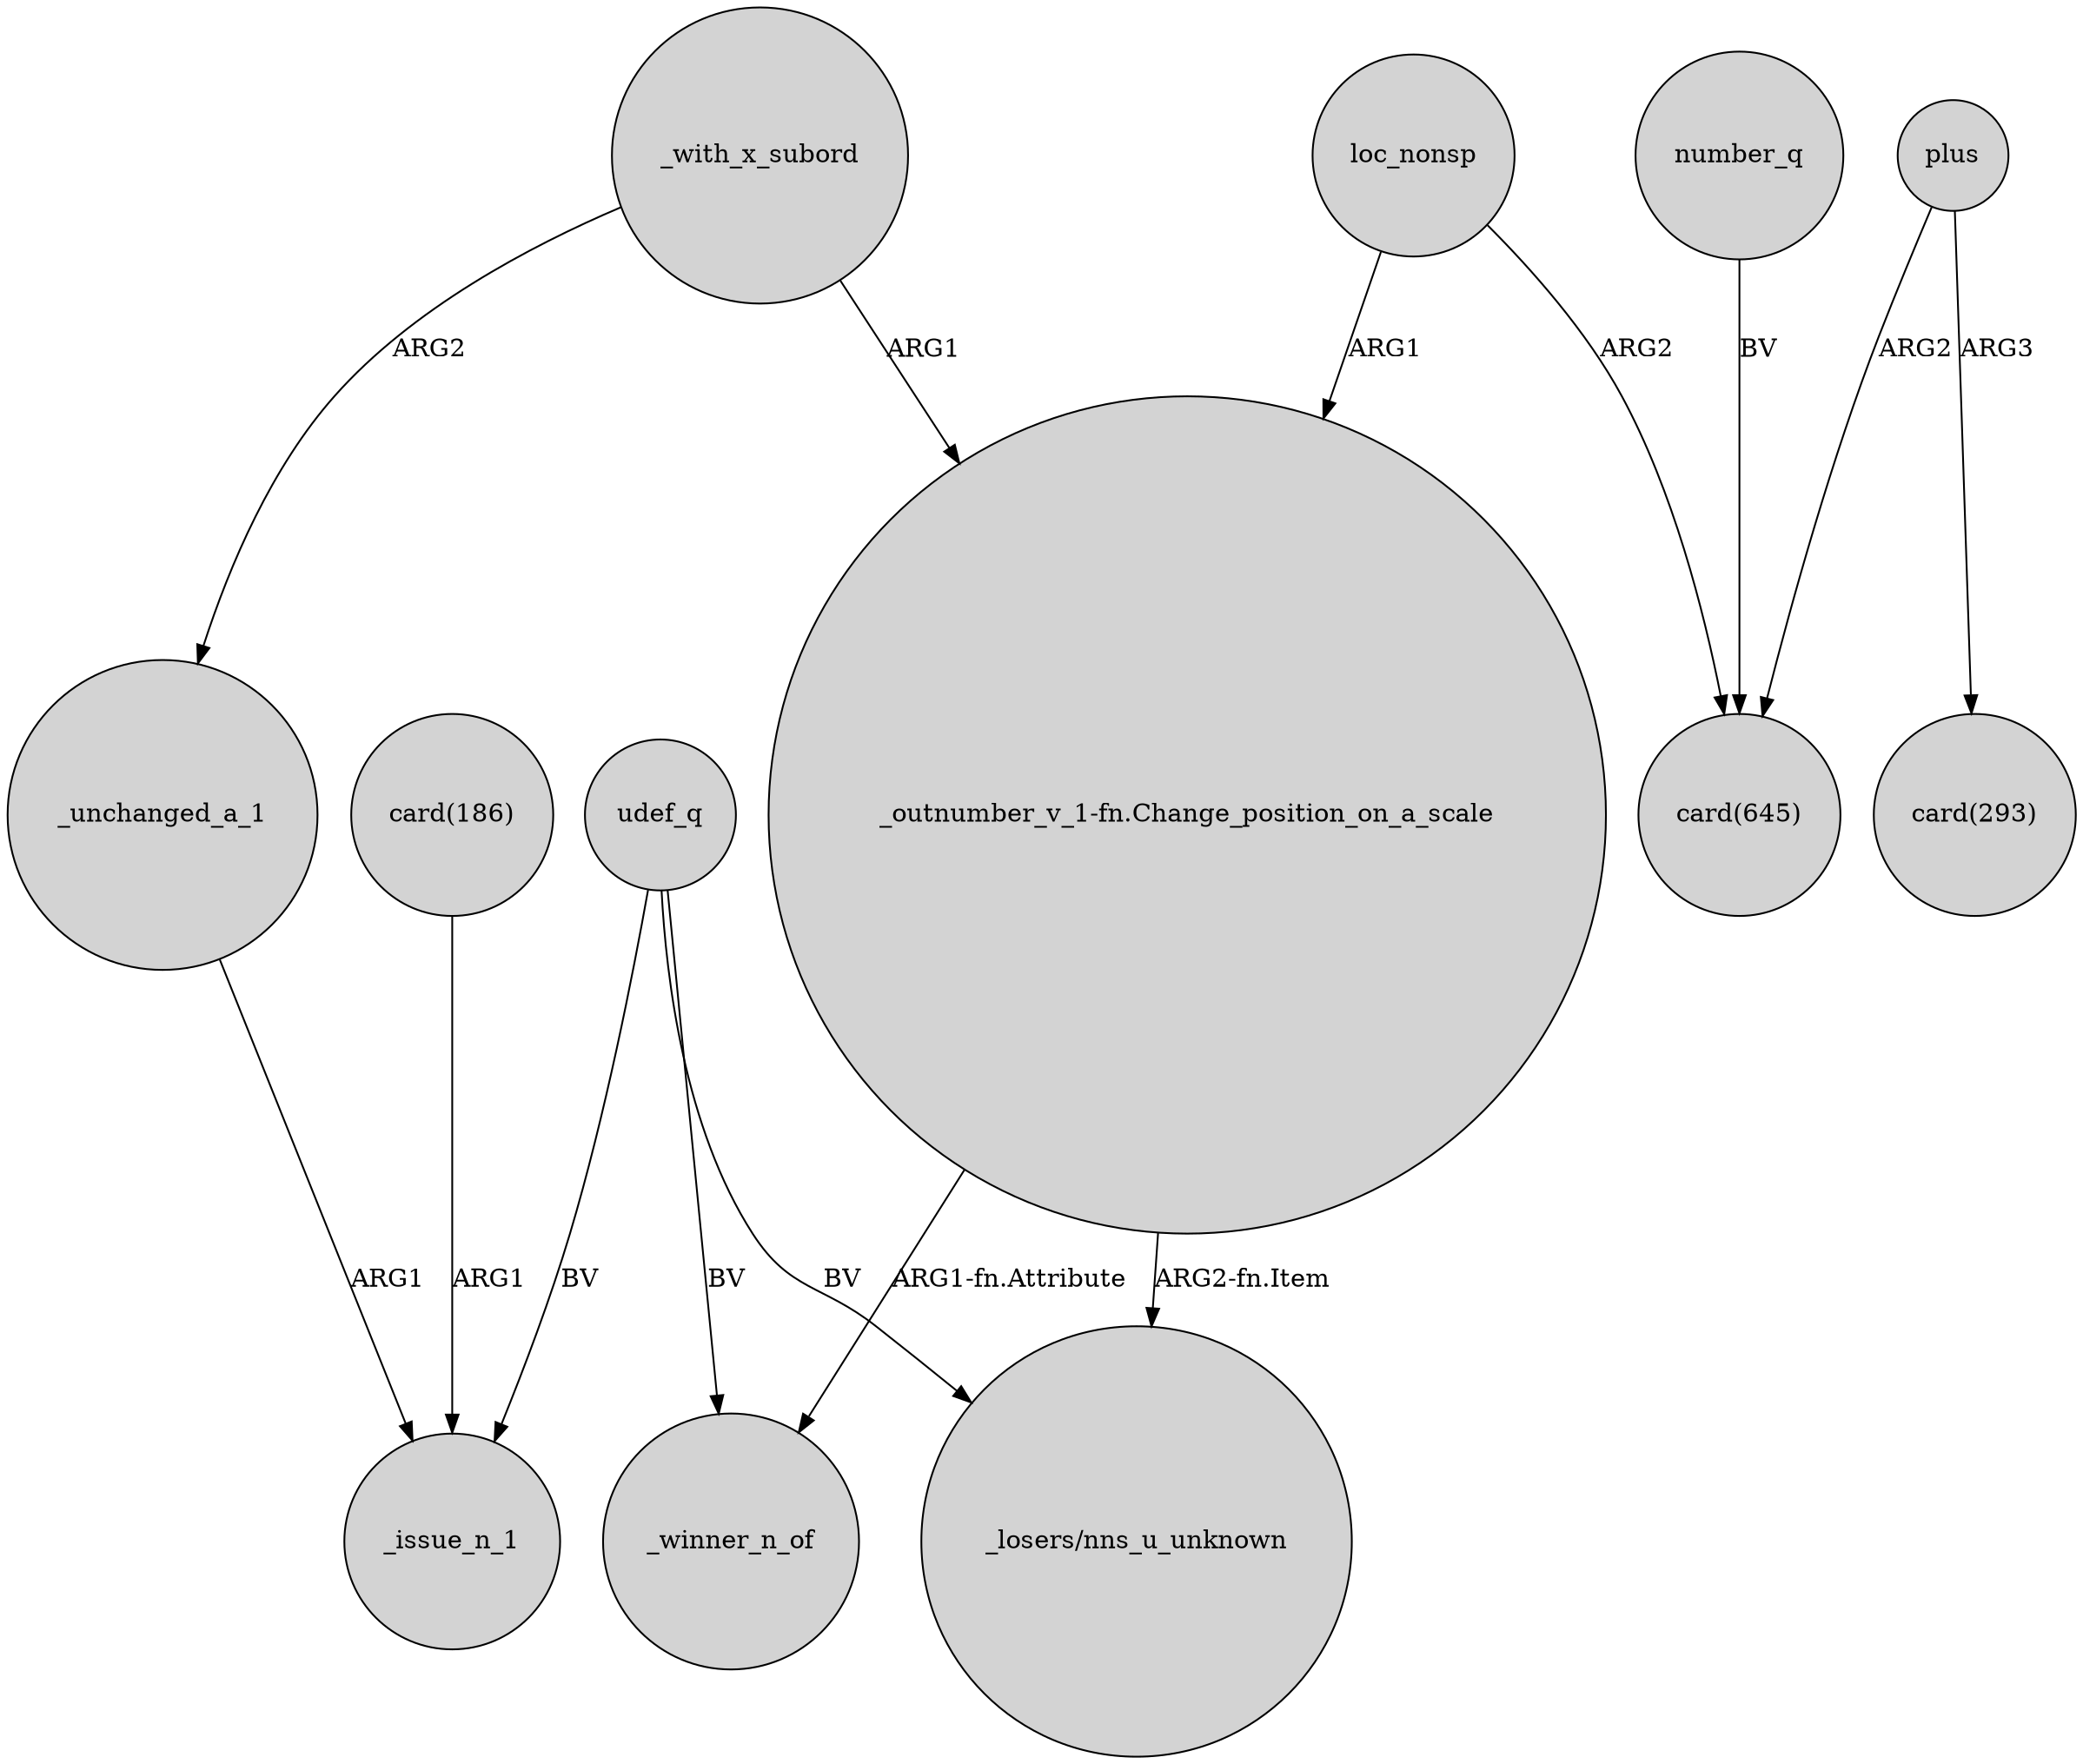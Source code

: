 digraph {
	node [shape=circle style=filled]
	udef_q -> _issue_n_1 [label=BV]
	udef_q -> _winner_n_of [label=BV]
	"_outnumber_v_1-fn.Change_position_on_a_scale" -> _winner_n_of [label="ARG1-fn.Attribute"]
	loc_nonsp -> "card(645)" [label=ARG2]
	udef_q -> "_losers/nns_u_unknown" [label=BV]
	loc_nonsp -> "_outnumber_v_1-fn.Change_position_on_a_scale" [label=ARG1]
	"card(186)" -> _issue_n_1 [label=ARG1]
	number_q -> "card(645)" [label=BV]
	"_outnumber_v_1-fn.Change_position_on_a_scale" -> "_losers/nns_u_unknown" [label="ARG2-fn.Item"]
	plus -> "card(293)" [label=ARG3]
	_with_x_subord -> "_outnumber_v_1-fn.Change_position_on_a_scale" [label=ARG1]
	_with_x_subord -> _unchanged_a_1 [label=ARG2]
	_unchanged_a_1 -> _issue_n_1 [label=ARG1]
	plus -> "card(645)" [label=ARG2]
}
